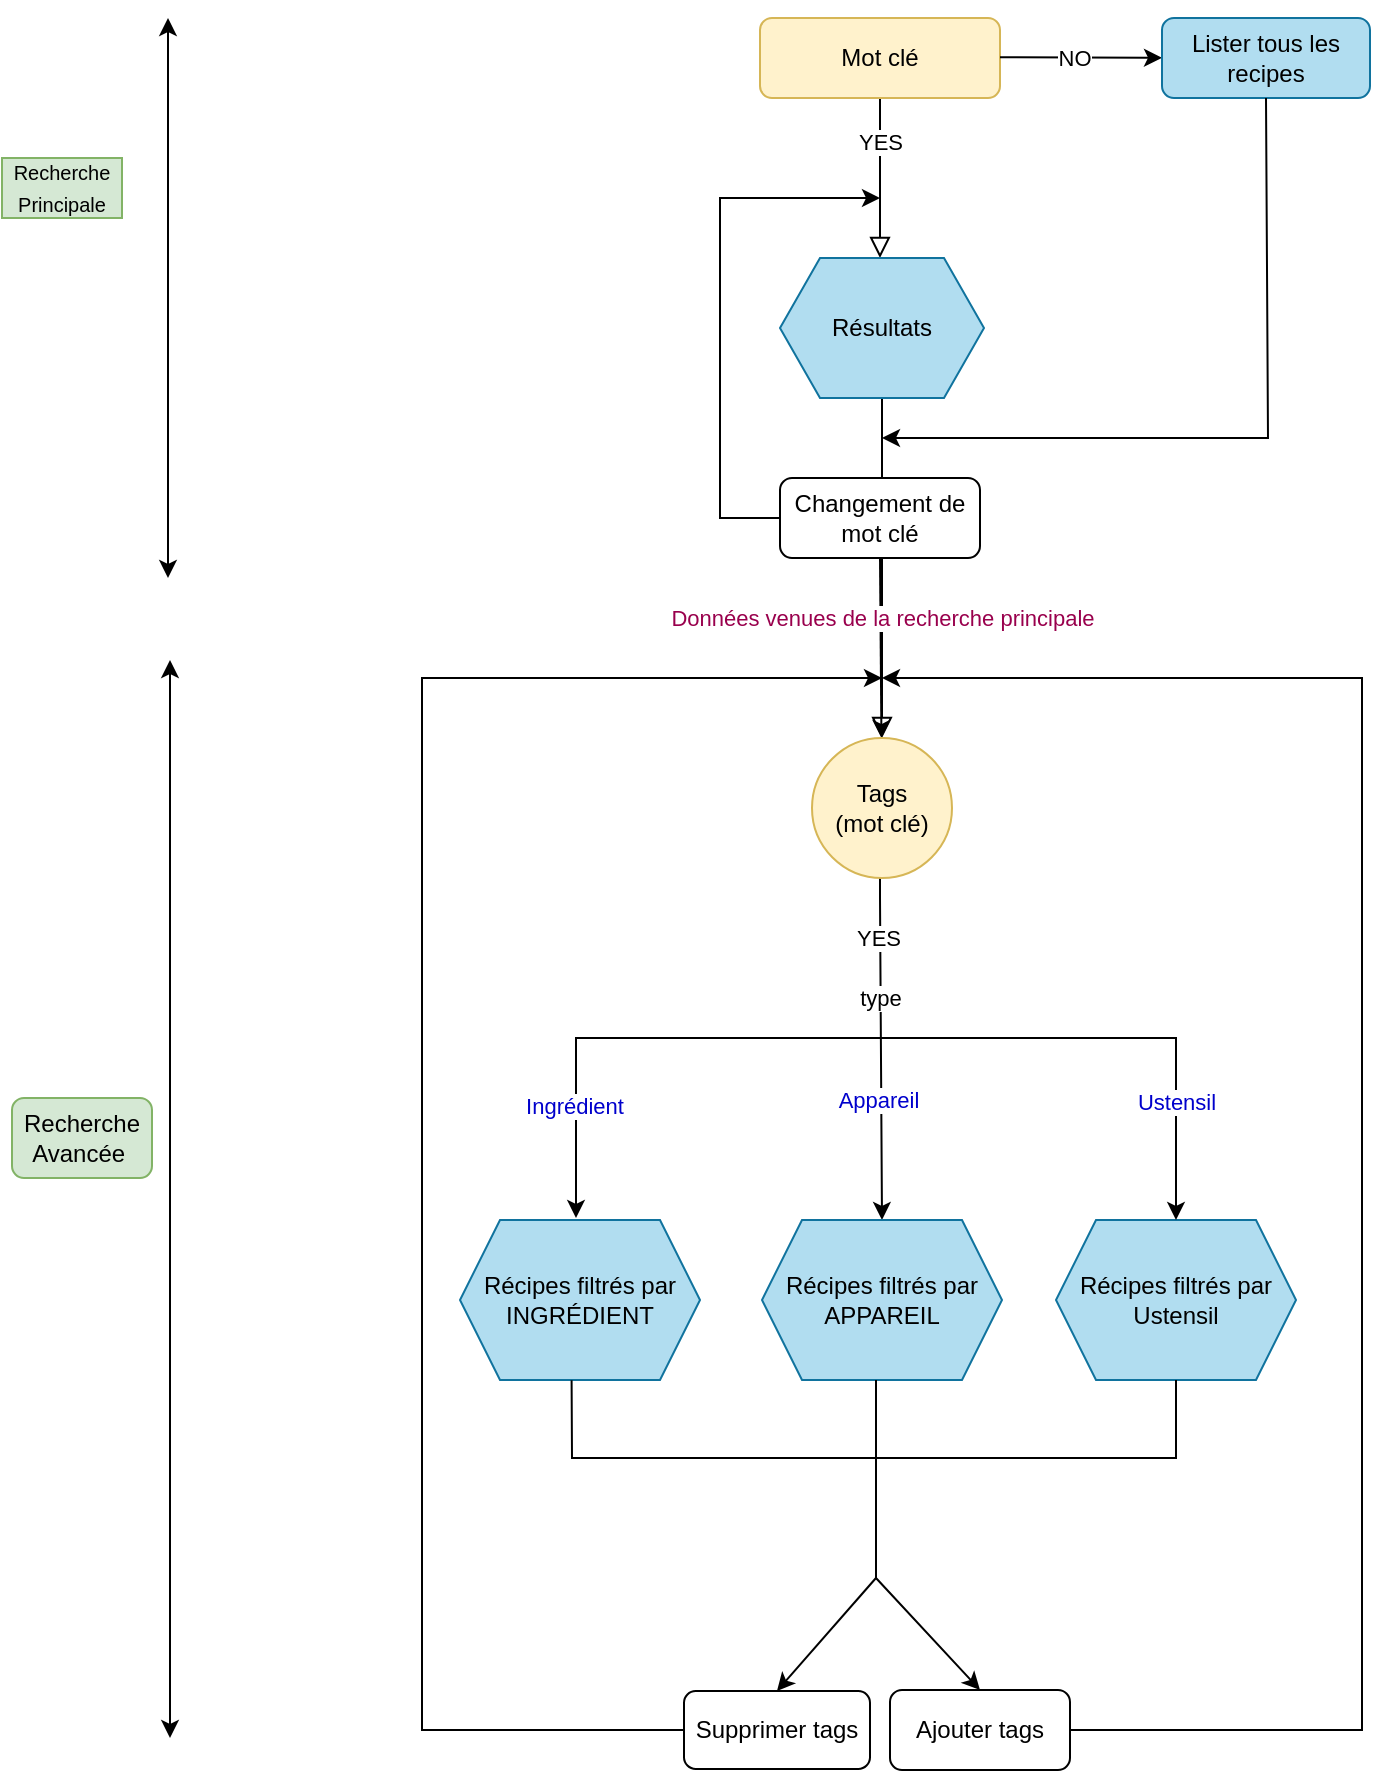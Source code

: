 <mxfile version="21.3.7" type="github">
  <diagram id="C5RBs43oDa-KdzZeNtuy" name="Page-1">
    <mxGraphModel dx="1363" dy="924" grid="1" gridSize="10" guides="1" tooltips="1" connect="1" arrows="1" fold="1" page="1" pageScale="1" pageWidth="827" pageHeight="1169" math="0" shadow="0">
      <root>
        <mxCell id="WIyWlLk6GJQsqaUBKTNV-0" />
        <mxCell id="WIyWlLk6GJQsqaUBKTNV-1" parent="WIyWlLk6GJQsqaUBKTNV-0" />
        <mxCell id="WIyWlLk6GJQsqaUBKTNV-2" value="" style="rounded=0;html=1;jettySize=auto;orthogonalLoop=1;fontSize=11;endArrow=block;endFill=0;endSize=8;strokeWidth=1;shadow=0;labelBackgroundColor=none;edgeStyle=orthogonalEdgeStyle;" parent="WIyWlLk6GJQsqaUBKTNV-1" source="WIyWlLk6GJQsqaUBKTNV-3" edge="1">
          <mxGeometry relative="1" as="geometry">
            <mxPoint x="444" y="200" as="targetPoint" />
          </mxGeometry>
        </mxCell>
        <mxCell id="a6fsCwY-pUk3Va7mNux8-23" value="YES" style="edgeLabel;html=1;align=center;verticalAlign=middle;resizable=0;points=[];" vertex="1" connectable="0" parent="WIyWlLk6GJQsqaUBKTNV-2">
          <mxGeometry x="-0.693" y="-1" relative="1" as="geometry">
            <mxPoint x="1" y="9" as="offset" />
          </mxGeometry>
        </mxCell>
        <mxCell id="WIyWlLk6GJQsqaUBKTNV-3" value="Mot clé" style="rounded=1;whiteSpace=wrap;html=1;fontSize=12;glass=0;strokeWidth=1;shadow=0;fillColor=#fff2cc;strokeColor=#d6b656;" parent="WIyWlLk6GJQsqaUBKTNV-1" vertex="1">
          <mxGeometry x="384" y="80" width="120" height="40" as="geometry" />
        </mxCell>
        <mxCell id="a6fsCwY-pUk3Va7mNux8-1" value="" style="endArrow=classic;startArrow=classic;html=1;rounded=0;" edge="1" parent="WIyWlLk6GJQsqaUBKTNV-1">
          <mxGeometry width="50" height="50" relative="1" as="geometry">
            <mxPoint x="88" y="360" as="sourcePoint" />
            <mxPoint x="88" y="80" as="targetPoint" />
            <Array as="points">
              <mxPoint x="88" y="230" />
            </Array>
          </mxGeometry>
        </mxCell>
        <mxCell id="a6fsCwY-pUk3Va7mNux8-3" value="&lt;p style=&quot;line-height: 130%;&quot;&gt;&lt;font style=&quot;font-size: 10px;&quot;&gt;Recherche Principale&lt;/font&gt;&lt;/p&gt;" style="text;html=1;strokeColor=#82b366;fillColor=#d5e8d4;align=center;verticalAlign=middle;whiteSpace=wrap;rounded=0;" vertex="1" parent="WIyWlLk6GJQsqaUBKTNV-1">
          <mxGeometry x="5" y="150" width="60" height="30" as="geometry" />
        </mxCell>
        <mxCell id="a6fsCwY-pUk3Va7mNux8-4" value="" style="endArrow=classic;html=1;rounded=0;" edge="1" parent="WIyWlLk6GJQsqaUBKTNV-1" target="a6fsCwY-pUk3Va7mNux8-7">
          <mxGeometry x="-0.144" y="10" width="50" height="50" relative="1" as="geometry">
            <mxPoint x="504" y="99.66" as="sourcePoint" />
            <mxPoint x="574" y="99.66" as="targetPoint" />
            <mxPoint as="offset" />
          </mxGeometry>
        </mxCell>
        <mxCell id="a6fsCwY-pUk3Va7mNux8-24" value="NO" style="edgeLabel;html=1;align=center;verticalAlign=middle;resizable=0;points=[];" vertex="1" connectable="0" parent="a6fsCwY-pUk3Va7mNux8-4">
          <mxGeometry x="-0.095" relative="1" as="geometry">
            <mxPoint as="offset" />
          </mxGeometry>
        </mxCell>
        <mxCell id="a6fsCwY-pUk3Va7mNux8-7" value="Lister tous les recipes" style="rounded=1;whiteSpace=wrap;html=1;fillColor=#b1ddf0;strokeColor=#10739e;" vertex="1" parent="WIyWlLk6GJQsqaUBKTNV-1">
          <mxGeometry x="585" y="80" width="104" height="40" as="geometry" />
        </mxCell>
        <mxCell id="a6fsCwY-pUk3Va7mNux8-8" value="" style="endArrow=classic;html=1;rounded=0;exitX=0.5;exitY=1;exitDx=0;exitDy=0;" edge="1" parent="WIyWlLk6GJQsqaUBKTNV-1" source="a6fsCwY-pUk3Va7mNux8-7">
          <mxGeometry width="50" height="50" relative="1" as="geometry">
            <mxPoint x="637.66" y="130" as="sourcePoint" />
            <mxPoint x="445" y="290" as="targetPoint" />
            <Array as="points">
              <mxPoint x="638" y="290" />
            </Array>
          </mxGeometry>
        </mxCell>
        <mxCell id="a6fsCwY-pUk3Va7mNux8-11" value="" style="endArrow=classic;html=1;rounded=0;entryX=0.5;entryY=0;entryDx=0;entryDy=0;" edge="1" parent="WIyWlLk6GJQsqaUBKTNV-1" source="a6fsCwY-pUk3Va7mNux8-12" target="a6fsCwY-pUk3Va7mNux8-25">
          <mxGeometry width="50" height="50" relative="1" as="geometry">
            <mxPoint x="444" y="350" as="sourcePoint" />
            <mxPoint x="446" y="640" as="targetPoint" />
            <Array as="points">
              <mxPoint x="444" y="470" />
              <mxPoint x="444" y="520" />
            </Array>
          </mxGeometry>
        </mxCell>
        <mxCell id="a6fsCwY-pUk3Va7mNux8-17" value="YES" style="edgeLabel;html=1;align=center;verticalAlign=middle;resizable=0;points=[];" vertex="1" connectable="0" parent="a6fsCwY-pUk3Va7mNux8-11">
          <mxGeometry x="-0.787" relative="1" as="geometry">
            <mxPoint y="74" as="offset" />
          </mxGeometry>
        </mxCell>
        <mxCell id="a6fsCwY-pUk3Va7mNux8-18" value="type" style="edgeLabel;html=1;align=center;verticalAlign=middle;resizable=0;points=[];" vertex="1" connectable="0" parent="a6fsCwY-pUk3Va7mNux8-11">
          <mxGeometry x="-0.164" relative="1" as="geometry">
            <mxPoint y="29" as="offset" />
          </mxGeometry>
        </mxCell>
        <mxCell id="a6fsCwY-pUk3Va7mNux8-26" value="&lt;font color=&quot;#0000cc&quot;&gt;Appareil&lt;/font&gt;" style="edgeLabel;html=1;align=center;verticalAlign=middle;resizable=0;points=[];" vertex="1" connectable="0" parent="a6fsCwY-pUk3Va7mNux8-11">
          <mxGeometry x="0.379" y="-2" relative="1" as="geometry">
            <mxPoint y="15" as="offset" />
          </mxGeometry>
        </mxCell>
        <mxCell id="a6fsCwY-pUk3Va7mNux8-13" value="" style="rounded=0;html=1;jettySize=auto;orthogonalLoop=1;fontSize=11;endArrow=block;endFill=0;endSize=8;strokeWidth=1;shadow=0;labelBackgroundColor=none;edgeStyle=orthogonalEdgeStyle;exitX=0.5;exitY=1;exitDx=0;exitDy=0;" edge="1" parent="WIyWlLk6GJQsqaUBKTNV-1" source="a6fsCwY-pUk3Va7mNux8-31" target="a6fsCwY-pUk3Va7mNux8-12">
          <mxGeometry y="20" relative="1" as="geometry">
            <mxPoint as="offset" />
            <mxPoint x="444" y="280.0" as="sourcePoint" />
            <mxPoint x="294" y="570" as="targetPoint" />
            <Array as="points" />
          </mxGeometry>
        </mxCell>
        <mxCell id="a6fsCwY-pUk3Va7mNux8-16" value="" style="endArrow=classic;html=1;rounded=0;" edge="1" parent="WIyWlLk6GJQsqaUBKTNV-1" target="a6fsCwY-pUk3Va7mNux8-12">
          <mxGeometry width="50" height="50" relative="1" as="geometry">
            <mxPoint x="444" y="350" as="sourcePoint" />
            <mxPoint x="444" y="490" as="targetPoint" />
          </mxGeometry>
        </mxCell>
        <mxCell id="a6fsCwY-pUk3Va7mNux8-30" value="&lt;font color=&quot;#99004d&quot;&gt;Données venues de la recherche&amp;nbsp;&lt;span style=&quot;caret-color: rgb(153, 0, 77);&quot;&gt;principale&lt;/span&gt;&lt;/font&gt;" style="edgeLabel;html=1;align=center;verticalAlign=middle;resizable=0;points=[];" vertex="1" connectable="0" parent="a6fsCwY-pUk3Va7mNux8-16">
          <mxGeometry x="-0.189" relative="1" as="geometry">
            <mxPoint y="-7" as="offset" />
          </mxGeometry>
        </mxCell>
        <mxCell id="a6fsCwY-pUk3Va7mNux8-12" value="Tags &lt;br&gt;(mot clé)" style="ellipse;whiteSpace=wrap;html=1;aspect=fixed;fillColor=#fff2cc;strokeColor=#d6b656;" vertex="1" parent="WIyWlLk6GJQsqaUBKTNV-1">
          <mxGeometry x="410" y="440" width="70" height="70" as="geometry" />
        </mxCell>
        <mxCell id="a6fsCwY-pUk3Va7mNux8-19" value="Récipes filtrés par INGRÉDIENT" style="shape=hexagon;perimeter=hexagonPerimeter2;whiteSpace=wrap;html=1;fixedSize=1;fillColor=#b1ddf0;strokeColor=#10739e;" vertex="1" parent="WIyWlLk6GJQsqaUBKTNV-1">
          <mxGeometry x="234" y="681" width="120" height="80" as="geometry" />
        </mxCell>
        <mxCell id="a6fsCwY-pUk3Va7mNux8-21" value="Changement de mot clé" style="rounded=1;whiteSpace=wrap;html=1;" vertex="1" parent="WIyWlLk6GJQsqaUBKTNV-1">
          <mxGeometry x="394" y="310" width="100" height="40" as="geometry" />
        </mxCell>
        <mxCell id="a6fsCwY-pUk3Va7mNux8-22" value="" style="endArrow=classic;html=1;rounded=0;exitX=0;exitY=0.5;exitDx=0;exitDy=0;" edge="1" parent="WIyWlLk6GJQsqaUBKTNV-1" source="a6fsCwY-pUk3Va7mNux8-21">
          <mxGeometry width="50" height="50" relative="1" as="geometry">
            <mxPoint x="364" y="310" as="sourcePoint" />
            <mxPoint x="444" y="170" as="targetPoint" />
            <Array as="points">
              <mxPoint x="364" y="330" />
              <mxPoint x="364" y="170" />
            </Array>
          </mxGeometry>
        </mxCell>
        <mxCell id="a6fsCwY-pUk3Va7mNux8-25" value="Récipes filtrés par APPAREIL" style="shape=hexagon;perimeter=hexagonPerimeter2;whiteSpace=wrap;html=1;fixedSize=1;fillColor=#b1ddf0;strokeColor=#10739e;" vertex="1" parent="WIyWlLk6GJQsqaUBKTNV-1">
          <mxGeometry x="385" y="681" width="120" height="80" as="geometry" />
        </mxCell>
        <mxCell id="a6fsCwY-pUk3Va7mNux8-27" value="Récipes filtrés par Ustensil" style="shape=hexagon;perimeter=hexagonPerimeter2;whiteSpace=wrap;html=1;fixedSize=1;fillColor=#b1ddf0;strokeColor=#10739e;" vertex="1" parent="WIyWlLk6GJQsqaUBKTNV-1">
          <mxGeometry x="532" y="681" width="120" height="80" as="geometry" />
        </mxCell>
        <mxCell id="a6fsCwY-pUk3Va7mNux8-28" value="" style="endArrow=classic;html=1;rounded=0;entryX=0.5;entryY=0;entryDx=0;entryDy=0;" edge="1" parent="WIyWlLk6GJQsqaUBKTNV-1" target="a6fsCwY-pUk3Va7mNux8-27">
          <mxGeometry width="50" height="50" relative="1" as="geometry">
            <mxPoint x="442" y="590" as="sourcePoint" />
            <mxPoint x="494" y="541" as="targetPoint" />
            <Array as="points">
              <mxPoint x="592" y="590" />
            </Array>
          </mxGeometry>
        </mxCell>
        <mxCell id="a6fsCwY-pUk3Va7mNux8-29" value="&lt;font color=&quot;#0000cc&quot;&gt;Ustensil&lt;/font&gt;" style="edgeLabel;html=1;align=center;verticalAlign=middle;resizable=0;points=[];" vertex="1" connectable="0" parent="a6fsCwY-pUk3Va7mNux8-28">
          <mxGeometry x="0.509" y="-2" relative="1" as="geometry">
            <mxPoint x="2" as="offset" />
          </mxGeometry>
        </mxCell>
        <mxCell id="a6fsCwY-pUk3Va7mNux8-31" value="Résultats" style="shape=hexagon;perimeter=hexagonPerimeter2;whiteSpace=wrap;html=1;fixedSize=1;fillColor=#b1ddf0;strokeColor=#10739e;" vertex="1" parent="WIyWlLk6GJQsqaUBKTNV-1">
          <mxGeometry x="394" y="200" width="102" height="70" as="geometry" />
        </mxCell>
        <mxCell id="a6fsCwY-pUk3Va7mNux8-33" value="" style="endArrow=classic;html=1;rounded=0;entryX=0.5;entryY=0;entryDx=0;entryDy=0;exitX=0.465;exitY=1.001;exitDx=0;exitDy=0;exitPerimeter=0;" edge="1" parent="WIyWlLk6GJQsqaUBKTNV-1" source="a6fsCwY-pUk3Va7mNux8-19" target="a6fsCwY-pUk3Va7mNux8-36">
          <mxGeometry width="50" height="50" relative="1" as="geometry">
            <mxPoint x="302" y="761" as="sourcePoint" />
            <mxPoint x="452" y="900" as="targetPoint" />
            <Array as="points">
              <mxPoint x="290" y="800" />
              <mxPoint x="442" y="800" />
              <mxPoint x="442" y="840" />
              <mxPoint x="442" y="860" />
            </Array>
          </mxGeometry>
        </mxCell>
        <mxCell id="a6fsCwY-pUk3Va7mNux8-35" value="Supprimer tags" style="rounded=1;whiteSpace=wrap;html=1;" vertex="1" parent="WIyWlLk6GJQsqaUBKTNV-1">
          <mxGeometry x="346" y="916.5" width="93" height="39" as="geometry" />
        </mxCell>
        <mxCell id="a6fsCwY-pUk3Va7mNux8-36" value="Ajouter tags" style="rounded=1;whiteSpace=wrap;html=1;" vertex="1" parent="WIyWlLk6GJQsqaUBKTNV-1">
          <mxGeometry x="449" y="916" width="90" height="40" as="geometry" />
        </mxCell>
        <mxCell id="a6fsCwY-pUk3Va7mNux8-39" value="" style="endArrow=none;html=1;rounded=0;entryX=0.5;entryY=1;entryDx=0;entryDy=0;" edge="1" parent="WIyWlLk6GJQsqaUBKTNV-1">
          <mxGeometry width="50" height="50" relative="1" as="geometry">
            <mxPoint x="442" y="800" as="sourcePoint" />
            <mxPoint x="442" y="761" as="targetPoint" />
            <Array as="points">
              <mxPoint x="442" y="780" />
            </Array>
          </mxGeometry>
        </mxCell>
        <mxCell id="a6fsCwY-pUk3Va7mNux8-40" value="" style="endArrow=none;html=1;rounded=0;entryX=0.5;entryY=1;entryDx=0;entryDy=0;" edge="1" parent="WIyWlLk6GJQsqaUBKTNV-1" target="a6fsCwY-pUk3Va7mNux8-27">
          <mxGeometry width="50" height="50" relative="1" as="geometry">
            <mxPoint x="442" y="800" as="sourcePoint" />
            <mxPoint x="472" y="800" as="targetPoint" />
            <Array as="points">
              <mxPoint x="592" y="800" />
            </Array>
          </mxGeometry>
        </mxCell>
        <mxCell id="a6fsCwY-pUk3Va7mNux8-41" value="" style="endArrow=classic;html=1;rounded=0;entryX=0.5;entryY=0;entryDx=0;entryDy=0;" edge="1" parent="WIyWlLk6GJQsqaUBKTNV-1" target="a6fsCwY-pUk3Va7mNux8-35">
          <mxGeometry width="50" height="50" relative="1" as="geometry">
            <mxPoint x="442" y="860" as="sourcePoint" />
            <mxPoint x="394" y="916.5" as="targetPoint" />
          </mxGeometry>
        </mxCell>
        <mxCell id="a6fsCwY-pUk3Va7mNux8-43" value="" style="endArrow=classic;html=1;rounded=0;" edge="1" parent="WIyWlLk6GJQsqaUBKTNV-1" source="a6fsCwY-pUk3Va7mNux8-35">
          <mxGeometry width="50" height="50" relative="1" as="geometry">
            <mxPoint x="339" y="936" as="sourcePoint" />
            <mxPoint x="445" y="410" as="targetPoint" />
            <Array as="points">
              <mxPoint x="215" y="936" />
              <mxPoint x="215" y="410" />
            </Array>
          </mxGeometry>
        </mxCell>
        <mxCell id="a6fsCwY-pUk3Va7mNux8-44" value="" style="endArrow=classic;html=1;rounded=0;" edge="1" parent="WIyWlLk6GJQsqaUBKTNV-1" source="a6fsCwY-pUk3Va7mNux8-36">
          <mxGeometry width="50" height="50" relative="1" as="geometry">
            <mxPoint x="542" y="936" as="sourcePoint" />
            <mxPoint x="445" y="410" as="targetPoint" />
            <Array as="points">
              <mxPoint x="685" y="936" />
              <mxPoint x="685" y="410" />
            </Array>
          </mxGeometry>
        </mxCell>
        <mxCell id="a6fsCwY-pUk3Va7mNux8-46" value="" style="endArrow=classic;html=1;rounded=0;" edge="1" parent="WIyWlLk6GJQsqaUBKTNV-1">
          <mxGeometry width="50" height="50" relative="1" as="geometry">
            <mxPoint x="445" y="590" as="sourcePoint" />
            <mxPoint x="292" y="680" as="targetPoint" />
            <Array as="points">
              <mxPoint x="445" y="590" />
              <mxPoint x="292" y="590" />
            </Array>
          </mxGeometry>
        </mxCell>
        <mxCell id="a6fsCwY-pUk3Va7mNux8-47" value="&lt;font color=&quot;#0000cc&quot;&gt;Ingrédient&lt;/font&gt;" style="edgeLabel;html=1;align=center;verticalAlign=middle;resizable=0;points=[];" vertex="1" connectable="0" parent="a6fsCwY-pUk3Va7mNux8-46">
          <mxGeometry x="0.534" y="-1" relative="1" as="geometry">
            <mxPoint as="offset" />
          </mxGeometry>
        </mxCell>
        <mxCell id="a6fsCwY-pUk3Va7mNux8-48" value="" style="endArrow=classic;startArrow=classic;html=1;rounded=0;" edge="1" parent="WIyWlLk6GJQsqaUBKTNV-1">
          <mxGeometry width="50" height="50" relative="1" as="geometry">
            <mxPoint x="89" y="940" as="sourcePoint" />
            <mxPoint x="89" y="401" as="targetPoint" />
            <Array as="points">
              <mxPoint x="89" y="551" />
            </Array>
          </mxGeometry>
        </mxCell>
        <mxCell id="a6fsCwY-pUk3Va7mNux8-49" value="Recherche Avancée&amp;nbsp;" style="rounded=1;whiteSpace=wrap;html=1;fillColor=#d5e8d4;strokeColor=#82b366;" vertex="1" parent="WIyWlLk6GJQsqaUBKTNV-1">
          <mxGeometry x="10" y="620" width="70" height="40" as="geometry" />
        </mxCell>
      </root>
    </mxGraphModel>
  </diagram>
</mxfile>
